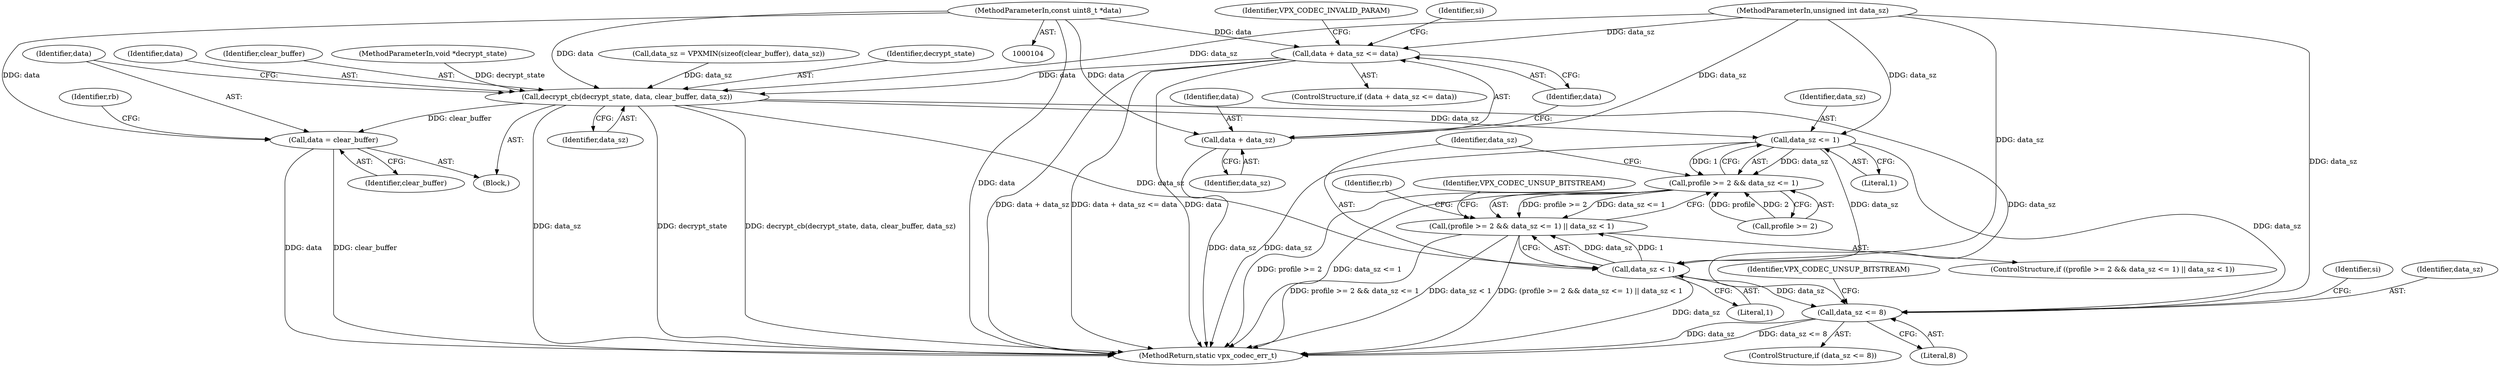 digraph "0_Android_4974dcbd0289a2530df2ee2a25b5f92775df80da@pointer" {
"1000105" [label="(MethodParameterIn,const uint8_t *data)"];
"1000118" [label="(Call,data + data_sz <= data)"];
"1000148" [label="(Call,decrypt_cb(decrypt_state, data, clear_buffer, data_sz))"];
"1000153" [label="(Call,data = clear_buffer)"];
"1000193" [label="(Call,data_sz <= 1)"];
"1000189" [label="(Call,profile >= 2 && data_sz <= 1)"];
"1000188" [label="(Call,(profile >= 2 && data_sz <= 1) || data_sz < 1)"];
"1000196" [label="(Call,data_sz < 1)"];
"1000213" [label="(Call,data_sz <= 8)"];
"1000119" [label="(Call,data + data_sz)"];
"1000197" [label="(Identifier,data_sz)"];
"1000188" [label="(Call,(profile >= 2 && data_sz <= 1) || data_sz < 1)"];
"1000198" [label="(Literal,1)"];
"1000196" [label="(Call,data_sz < 1)"];
"1000220" [label="(Identifier,si)"];
"1000122" [label="(Identifier,data)"];
"1000151" [label="(Identifier,clear_buffer)"];
"1000212" [label="(ControlStructure,if (data_sz <= 8))"];
"1000194" [label="(Identifier,data_sz)"];
"1000215" [label="(Literal,8)"];
"1000155" [label="(Identifier,clear_buffer)"];
"1000117" [label="(ControlStructure,if (data + data_sz <= data))"];
"1000141" [label="(Block,)"];
"1000213" [label="(Call,data_sz <= 8)"];
"1000204" [label="(Identifier,rb)"];
"1000110" [label="(MethodParameterIn,void *decrypt_state)"];
"1000189" [label="(Call,profile >= 2 && data_sz <= 1)"];
"1000120" [label="(Identifier,data)"];
"1000190" [label="(Call,profile >= 2)"];
"1000161" [label="(Identifier,rb)"];
"1000142" [label="(Call,data_sz = VPXMIN(sizeof(clear_buffer), data_sz))"];
"1000119" [label="(Call,data + data_sz)"];
"1000118" [label="(Call,data + data_sz <= data)"];
"1000148" [label="(Call,decrypt_cb(decrypt_state, data, clear_buffer, data_sz))"];
"1000214" [label="(Identifier,data_sz)"];
"1000200" [label="(Identifier,VPX_CODEC_UNSUP_BITSTREAM)"];
"1000124" [label="(Identifier,VPX_CODEC_INVALID_PARAM)"];
"1000153" [label="(Call,data = clear_buffer)"];
"1000217" [label="(Identifier,VPX_CODEC_UNSUP_BITSTREAM)"];
"1000187" [label="(ControlStructure,if ((profile >= 2 && data_sz <= 1) || data_sz < 1))"];
"1000127" [label="(Identifier,si)"];
"1000106" [label="(MethodParameterIn,unsigned int data_sz)"];
"1000149" [label="(Identifier,decrypt_state)"];
"1000195" [label="(Literal,1)"];
"1000154" [label="(Identifier,data)"];
"1000152" [label="(Identifier,data_sz)"];
"1000105" [label="(MethodParameterIn,const uint8_t *data)"];
"1000150" [label="(Identifier,data)"];
"1000193" [label="(Call,data_sz <= 1)"];
"1000121" [label="(Identifier,data_sz)"];
"1000342" [label="(MethodReturn,static vpx_codec_err_t)"];
"1000105" -> "1000104"  [label="AST: "];
"1000105" -> "1000342"  [label="DDG: data"];
"1000105" -> "1000118"  [label="DDG: data"];
"1000105" -> "1000119"  [label="DDG: data"];
"1000105" -> "1000148"  [label="DDG: data"];
"1000105" -> "1000153"  [label="DDG: data"];
"1000118" -> "1000117"  [label="AST: "];
"1000118" -> "1000122"  [label="CFG: "];
"1000119" -> "1000118"  [label="AST: "];
"1000122" -> "1000118"  [label="AST: "];
"1000124" -> "1000118"  [label="CFG: "];
"1000127" -> "1000118"  [label="CFG: "];
"1000118" -> "1000342"  [label="DDG: data + data_sz <= data"];
"1000118" -> "1000342"  [label="DDG: data"];
"1000118" -> "1000342"  [label="DDG: data + data_sz"];
"1000106" -> "1000118"  [label="DDG: data_sz"];
"1000118" -> "1000148"  [label="DDG: data"];
"1000148" -> "1000141"  [label="AST: "];
"1000148" -> "1000152"  [label="CFG: "];
"1000149" -> "1000148"  [label="AST: "];
"1000150" -> "1000148"  [label="AST: "];
"1000151" -> "1000148"  [label="AST: "];
"1000152" -> "1000148"  [label="AST: "];
"1000154" -> "1000148"  [label="CFG: "];
"1000148" -> "1000342"  [label="DDG: data_sz"];
"1000148" -> "1000342"  [label="DDG: decrypt_state"];
"1000148" -> "1000342"  [label="DDG: decrypt_cb(decrypt_state, data, clear_buffer, data_sz)"];
"1000110" -> "1000148"  [label="DDG: decrypt_state"];
"1000142" -> "1000148"  [label="DDG: data_sz"];
"1000106" -> "1000148"  [label="DDG: data_sz"];
"1000148" -> "1000153"  [label="DDG: clear_buffer"];
"1000148" -> "1000193"  [label="DDG: data_sz"];
"1000148" -> "1000196"  [label="DDG: data_sz"];
"1000148" -> "1000213"  [label="DDG: data_sz"];
"1000153" -> "1000141"  [label="AST: "];
"1000153" -> "1000155"  [label="CFG: "];
"1000154" -> "1000153"  [label="AST: "];
"1000155" -> "1000153"  [label="AST: "];
"1000161" -> "1000153"  [label="CFG: "];
"1000153" -> "1000342"  [label="DDG: data"];
"1000153" -> "1000342"  [label="DDG: clear_buffer"];
"1000193" -> "1000189"  [label="AST: "];
"1000193" -> "1000195"  [label="CFG: "];
"1000194" -> "1000193"  [label="AST: "];
"1000195" -> "1000193"  [label="AST: "];
"1000189" -> "1000193"  [label="CFG: "];
"1000193" -> "1000342"  [label="DDG: data_sz"];
"1000193" -> "1000189"  [label="DDG: data_sz"];
"1000193" -> "1000189"  [label="DDG: 1"];
"1000106" -> "1000193"  [label="DDG: data_sz"];
"1000193" -> "1000196"  [label="DDG: data_sz"];
"1000193" -> "1000213"  [label="DDG: data_sz"];
"1000189" -> "1000188"  [label="AST: "];
"1000189" -> "1000190"  [label="CFG: "];
"1000190" -> "1000189"  [label="AST: "];
"1000197" -> "1000189"  [label="CFG: "];
"1000188" -> "1000189"  [label="CFG: "];
"1000189" -> "1000342"  [label="DDG: profile >= 2"];
"1000189" -> "1000342"  [label="DDG: data_sz <= 1"];
"1000189" -> "1000188"  [label="DDG: profile >= 2"];
"1000189" -> "1000188"  [label="DDG: data_sz <= 1"];
"1000190" -> "1000189"  [label="DDG: profile"];
"1000190" -> "1000189"  [label="DDG: 2"];
"1000188" -> "1000187"  [label="AST: "];
"1000188" -> "1000196"  [label="CFG: "];
"1000196" -> "1000188"  [label="AST: "];
"1000200" -> "1000188"  [label="CFG: "];
"1000204" -> "1000188"  [label="CFG: "];
"1000188" -> "1000342"  [label="DDG: (profile >= 2 && data_sz <= 1) || data_sz < 1"];
"1000188" -> "1000342"  [label="DDG: profile >= 2 && data_sz <= 1"];
"1000188" -> "1000342"  [label="DDG: data_sz < 1"];
"1000196" -> "1000188"  [label="DDG: data_sz"];
"1000196" -> "1000188"  [label="DDG: 1"];
"1000196" -> "1000198"  [label="CFG: "];
"1000197" -> "1000196"  [label="AST: "];
"1000198" -> "1000196"  [label="AST: "];
"1000196" -> "1000342"  [label="DDG: data_sz"];
"1000106" -> "1000196"  [label="DDG: data_sz"];
"1000196" -> "1000213"  [label="DDG: data_sz"];
"1000213" -> "1000212"  [label="AST: "];
"1000213" -> "1000215"  [label="CFG: "];
"1000214" -> "1000213"  [label="AST: "];
"1000215" -> "1000213"  [label="AST: "];
"1000217" -> "1000213"  [label="CFG: "];
"1000220" -> "1000213"  [label="CFG: "];
"1000213" -> "1000342"  [label="DDG: data_sz"];
"1000213" -> "1000342"  [label="DDG: data_sz <= 8"];
"1000106" -> "1000213"  [label="DDG: data_sz"];
"1000119" -> "1000121"  [label="CFG: "];
"1000120" -> "1000119"  [label="AST: "];
"1000121" -> "1000119"  [label="AST: "];
"1000122" -> "1000119"  [label="CFG: "];
"1000119" -> "1000342"  [label="DDG: data_sz"];
"1000106" -> "1000119"  [label="DDG: data_sz"];
}
